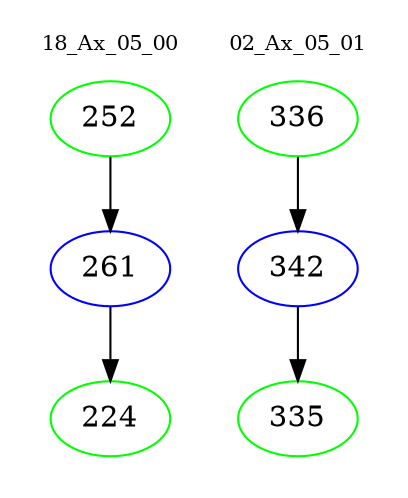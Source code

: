 digraph{
subgraph cluster_0 {
color = white
label = "18_Ax_05_00";
fontsize=10;
T0_252 [label="252", color="green"]
T0_252 -> T0_261 [color="black"]
T0_261 [label="261", color="blue"]
T0_261 -> T0_224 [color="black"]
T0_224 [label="224", color="green"]
}
subgraph cluster_1 {
color = white
label = "02_Ax_05_01";
fontsize=10;
T1_336 [label="336", color="green"]
T1_336 -> T1_342 [color="black"]
T1_342 [label="342", color="blue"]
T1_342 -> T1_335 [color="black"]
T1_335 [label="335", color="green"]
}
}
